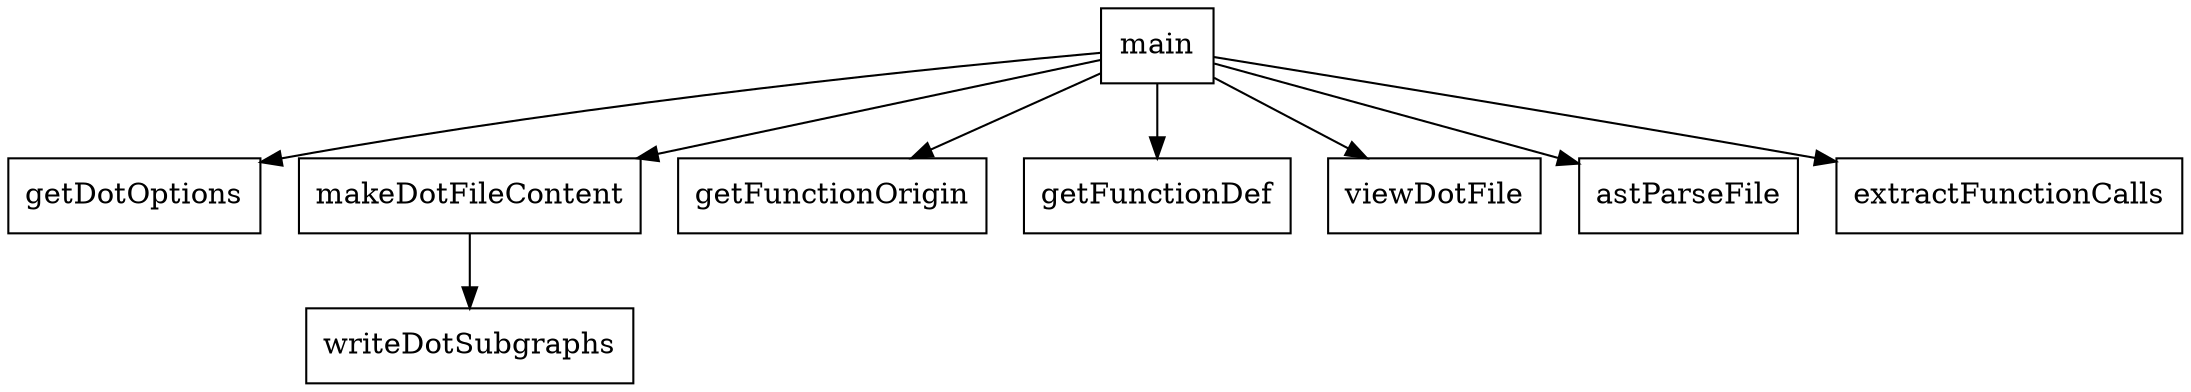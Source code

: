 digraph G {
node[shape=box];
main -> getDotOptions;
main -> makeDotFileContent;
main -> getFunctionOrigin;
main -> getFunctionDef;
main -> viewDotFile;
main -> astParseFile;
main -> extractFunctionCalls;
makeDotFileContent -> writeDotSubgraphs;
}
